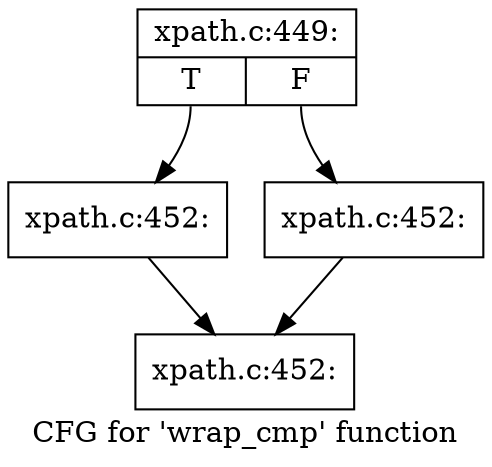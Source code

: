 digraph "CFG for 'wrap_cmp' function" {
	label="CFG for 'wrap_cmp' function";

	Node0x4ca5120 [shape=record,label="{xpath.c:449:|{<s0>T|<s1>F}}"];
	Node0x4ca5120:s0 -> Node0x4367b90;
	Node0x4ca5120:s1 -> Node0x4cab370;
	Node0x4367b90 [shape=record,label="{xpath.c:452:}"];
	Node0x4367b90 -> Node0x4ca55b0;
	Node0x4cab370 [shape=record,label="{xpath.c:452:}"];
	Node0x4cab370 -> Node0x4ca55b0;
	Node0x4ca55b0 [shape=record,label="{xpath.c:452:}"];
}
